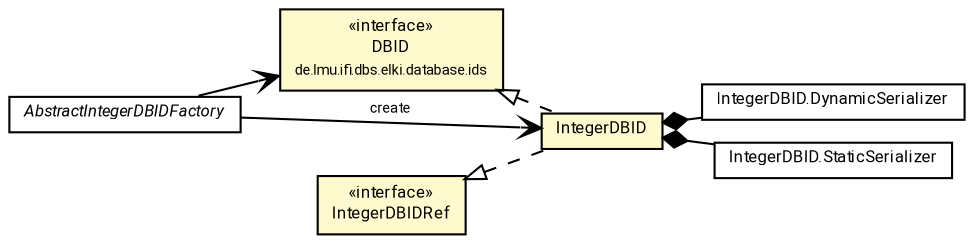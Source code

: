#!/usr/local/bin/dot
#
# Class diagram 
# Generated by UMLGraph version R5_7_2-60-g0e99a6 (http://www.spinellis.gr/umlgraph/)
#

digraph G {
	graph [fontnames="svg"]
	edge [fontname="Roboto",fontsize=7,labelfontname="Roboto",labelfontsize=7,color="black"];
	node [fontname="Roboto",fontcolor="black",fontsize=8,shape=plaintext,margin=0,width=0,height=0];
	nodesep=0.15;
	ranksep=0.25;
	rankdir=LR;
	// de.lmu.ifi.dbs.elki.database.ids.DBID
	c5330482 [label=<<table title="de.lmu.ifi.dbs.elki.database.ids.DBID" border="0" cellborder="1" cellspacing="0" cellpadding="2" bgcolor="LemonChiffon" href="../DBID.html" target="_parent">
		<tr><td><table border="0" cellspacing="0" cellpadding="1">
		<tr><td align="center" balign="center"> &#171;interface&#187; </td></tr>
		<tr><td align="center" balign="center"> <font face="Roboto">DBID</font> </td></tr>
		<tr><td align="center" balign="center"> <font face="Roboto" point-size="7.0">de.lmu.ifi.dbs.elki.database.ids</font> </td></tr>
		</table></td></tr>
		</table>>, URL="../DBID.html"];
	// de.lmu.ifi.dbs.elki.database.ids.integer.AbstractIntegerDBIDFactory
	c5330558 [label=<<table title="de.lmu.ifi.dbs.elki.database.ids.integer.AbstractIntegerDBIDFactory" border="0" cellborder="1" cellspacing="0" cellpadding="2" href="AbstractIntegerDBIDFactory.html" target="_parent">
		<tr><td><table border="0" cellspacing="0" cellpadding="1">
		<tr><td align="center" balign="center"> <font face="Roboto"><i>AbstractIntegerDBIDFactory</i></font> </td></tr>
		</table></td></tr>
		</table>>, URL="AbstractIntegerDBIDFactory.html"];
	// de.lmu.ifi.dbs.elki.database.ids.integer.IntegerDBID
	c5330570 [label=<<table title="de.lmu.ifi.dbs.elki.database.ids.integer.IntegerDBID" border="0" cellborder="1" cellspacing="0" cellpadding="2" bgcolor="lemonChiffon" href="IntegerDBID.html" target="_parent">
		<tr><td><table border="0" cellspacing="0" cellpadding="1">
		<tr><td align="center" balign="center"> <font face="Roboto">IntegerDBID</font> </td></tr>
		</table></td></tr>
		</table>>, URL="IntegerDBID.html"];
	// de.lmu.ifi.dbs.elki.database.ids.integer.IntegerDBID.DynamicSerializer
	c5330572 [label=<<table title="de.lmu.ifi.dbs.elki.database.ids.integer.IntegerDBID.DynamicSerializer" border="0" cellborder="1" cellspacing="0" cellpadding="2" href="IntegerDBID.DynamicSerializer.html" target="_parent">
		<tr><td><table border="0" cellspacing="0" cellpadding="1">
		<tr><td align="center" balign="center"> <font face="Roboto">IntegerDBID.DynamicSerializer</font> </td></tr>
		</table></td></tr>
		</table>>, URL="IntegerDBID.DynamicSerializer.html"];
	// de.lmu.ifi.dbs.elki.database.ids.integer.IntegerDBID.StaticSerializer
	c5330573 [label=<<table title="de.lmu.ifi.dbs.elki.database.ids.integer.IntegerDBID.StaticSerializer" border="0" cellborder="1" cellspacing="0" cellpadding="2" href="IntegerDBID.StaticSerializer.html" target="_parent">
		<tr><td><table border="0" cellspacing="0" cellpadding="1">
		<tr><td align="center" balign="center"> <font face="Roboto">IntegerDBID.StaticSerializer</font> </td></tr>
		</table></td></tr>
		</table>>, URL="IntegerDBID.StaticSerializer.html"];
	// de.lmu.ifi.dbs.elki.database.ids.integer.IntegerDBIDRef
	c5330579 [label=<<table title="de.lmu.ifi.dbs.elki.database.ids.integer.IntegerDBIDRef" border="0" cellborder="1" cellspacing="0" cellpadding="2" bgcolor="LemonChiffon" href="IntegerDBIDRef.html" target="_parent">
		<tr><td><table border="0" cellspacing="0" cellpadding="1">
		<tr><td align="center" balign="center"> &#171;interface&#187; </td></tr>
		<tr><td align="center" balign="center"> <font face="Roboto">IntegerDBIDRef</font> </td></tr>
		</table></td></tr>
		</table>>, URL="IntegerDBIDRef.html"];
	// de.lmu.ifi.dbs.elki.database.ids.integer.AbstractIntegerDBIDFactory navassoc de.lmu.ifi.dbs.elki.database.ids.integer.IntegerDBID
	c5330558 -> c5330570 [arrowhead=open,weight=1,label="create"];
	// de.lmu.ifi.dbs.elki.database.ids.integer.IntegerDBID implements de.lmu.ifi.dbs.elki.database.ids.DBID
	c5330482 -> c5330570 [arrowtail=empty,style=dashed,dir=back,weight=9];
	// de.lmu.ifi.dbs.elki.database.ids.integer.IntegerDBID implements de.lmu.ifi.dbs.elki.database.ids.integer.IntegerDBIDRef
	c5330579 -> c5330570 [arrowtail=empty,style=dashed,dir=back,weight=9];
	// de.lmu.ifi.dbs.elki.database.ids.integer.IntegerDBID composed de.lmu.ifi.dbs.elki.database.ids.integer.IntegerDBID.DynamicSerializer
	c5330570 -> c5330572 [arrowhead=none,arrowtail=diamond,dir=back,weight=6];
	// de.lmu.ifi.dbs.elki.database.ids.integer.IntegerDBID composed de.lmu.ifi.dbs.elki.database.ids.integer.IntegerDBID.StaticSerializer
	c5330570 -> c5330573 [arrowhead=none,arrowtail=diamond,dir=back,weight=6];
	// de.lmu.ifi.dbs.elki.database.ids.integer.AbstractIntegerDBIDFactory navassoc de.lmu.ifi.dbs.elki.database.ids.DBID
	c5330558 -> c5330482 [arrowhead=open,weight=1];
}

